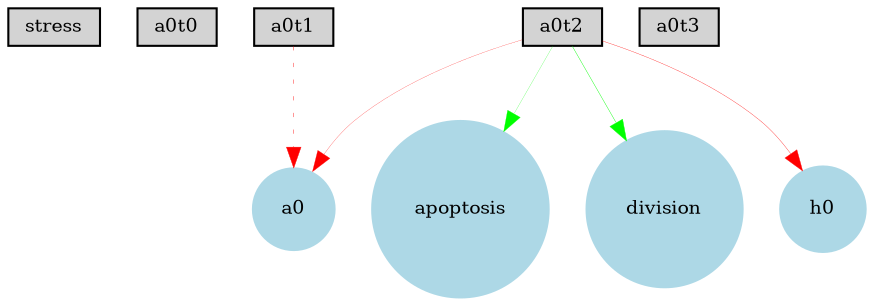 digraph {
	node [fontsize=9 height=0.2 shape=circle width=0.2]
		stress [shape=box style=filled]
		a0t0 [shape=box style=filled]
		a0t1 [shape=box style=filled]
		a0t2 [shape=box style=filled]
		a0t3 [shape=box style=filled]
		apoptosis [color=lightblue style=filled]
		division [color=lightblue style=filled]
		a0 [color=lightblue style=filled]
		h0 [color=lightblue style=filled]
			a0t2 -> h0 [color=red penwidth=0.153676370619 style=solid]
			a0t2 -> a0 [color=red penwidth=0.107742575853 style=solid]
			a0t1 -> a0 [color=red penwidth=0.198922427771 style=dotted]
			a0t2 -> division [color=green penwidth=0.198610387582 style=solid]
			a0t2 -> apoptosis [color=green penwidth=0.101662947422 style=solid]
}
